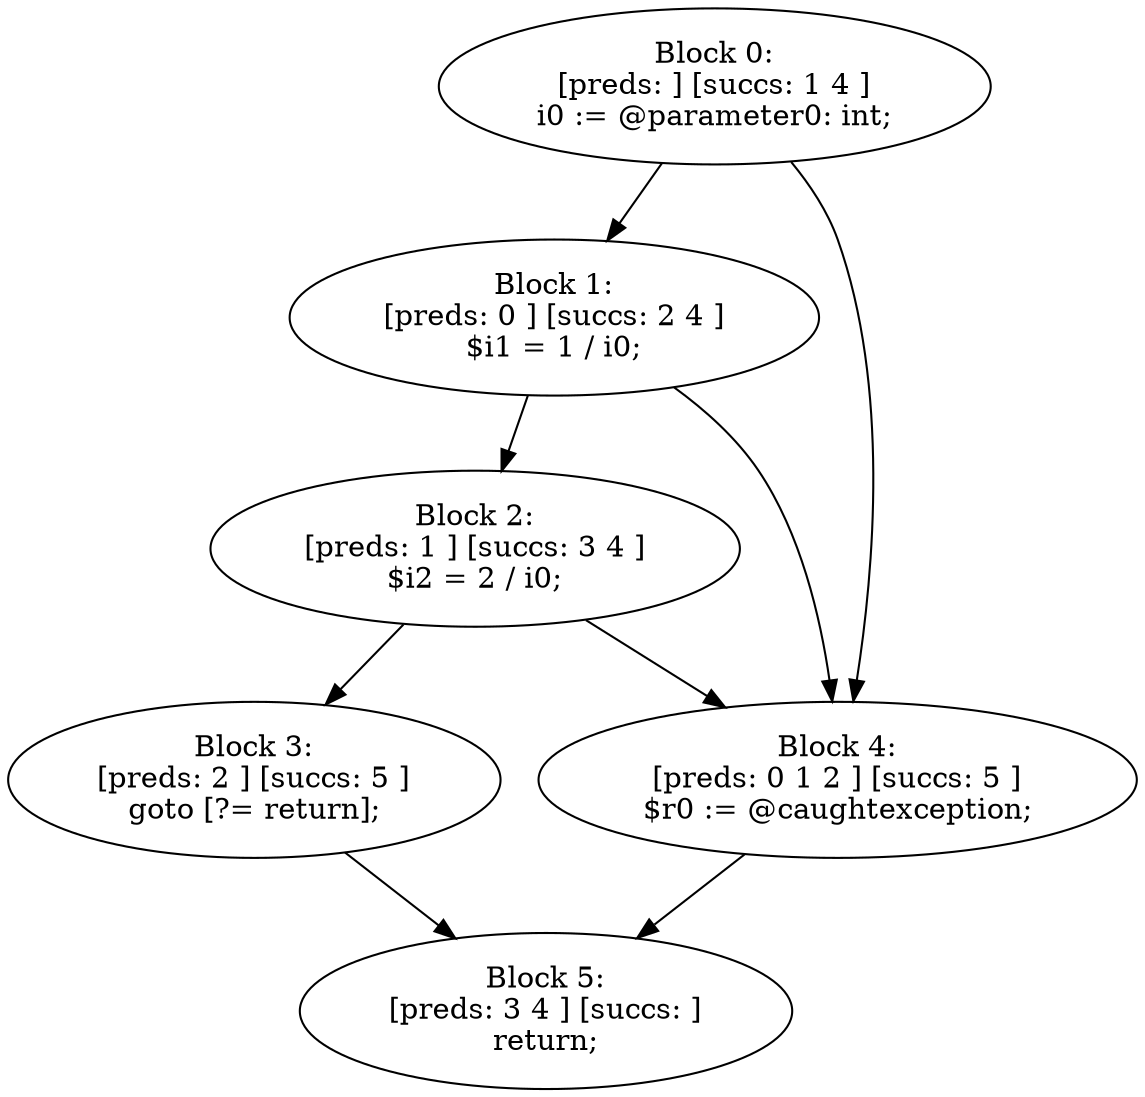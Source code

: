 digraph "unitGraph" {
    "Block 0:
[preds: ] [succs: 1 4 ]
i0 := @parameter0: int;
"
    "Block 1:
[preds: 0 ] [succs: 2 4 ]
$i1 = 1 / i0;
"
    "Block 2:
[preds: 1 ] [succs: 3 4 ]
$i2 = 2 / i0;
"
    "Block 3:
[preds: 2 ] [succs: 5 ]
goto [?= return];
"
    "Block 4:
[preds: 0 1 2 ] [succs: 5 ]
$r0 := @caughtexception;
"
    "Block 5:
[preds: 3 4 ] [succs: ]
return;
"
    "Block 0:
[preds: ] [succs: 1 4 ]
i0 := @parameter0: int;
"->"Block 1:
[preds: 0 ] [succs: 2 4 ]
$i1 = 1 / i0;
";
    "Block 0:
[preds: ] [succs: 1 4 ]
i0 := @parameter0: int;
"->"Block 4:
[preds: 0 1 2 ] [succs: 5 ]
$r0 := @caughtexception;
";
    "Block 1:
[preds: 0 ] [succs: 2 4 ]
$i1 = 1 / i0;
"->"Block 2:
[preds: 1 ] [succs: 3 4 ]
$i2 = 2 / i0;
";
    "Block 1:
[preds: 0 ] [succs: 2 4 ]
$i1 = 1 / i0;
"->"Block 4:
[preds: 0 1 2 ] [succs: 5 ]
$r0 := @caughtexception;
";
    "Block 2:
[preds: 1 ] [succs: 3 4 ]
$i2 = 2 / i0;
"->"Block 3:
[preds: 2 ] [succs: 5 ]
goto [?= return];
";
    "Block 2:
[preds: 1 ] [succs: 3 4 ]
$i2 = 2 / i0;
"->"Block 4:
[preds: 0 1 2 ] [succs: 5 ]
$r0 := @caughtexception;
";
    "Block 3:
[preds: 2 ] [succs: 5 ]
goto [?= return];
"->"Block 5:
[preds: 3 4 ] [succs: ]
return;
";
    "Block 4:
[preds: 0 1 2 ] [succs: 5 ]
$r0 := @caughtexception;
"->"Block 5:
[preds: 3 4 ] [succs: ]
return;
";
}
